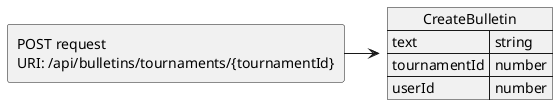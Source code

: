 @startuml Create bulletin request
allowmixing

agent "POST request \nURI: /api/bulletins/tournaments/{tournamentId}"
  json "CreateBulletin" as J {
    "text": "string",
    "tournamentId": "number",
    "userId": "number"
  }

"POST request \nURI: /api/bulletins/tournaments/{tournamentId}" -> J 
@enduml